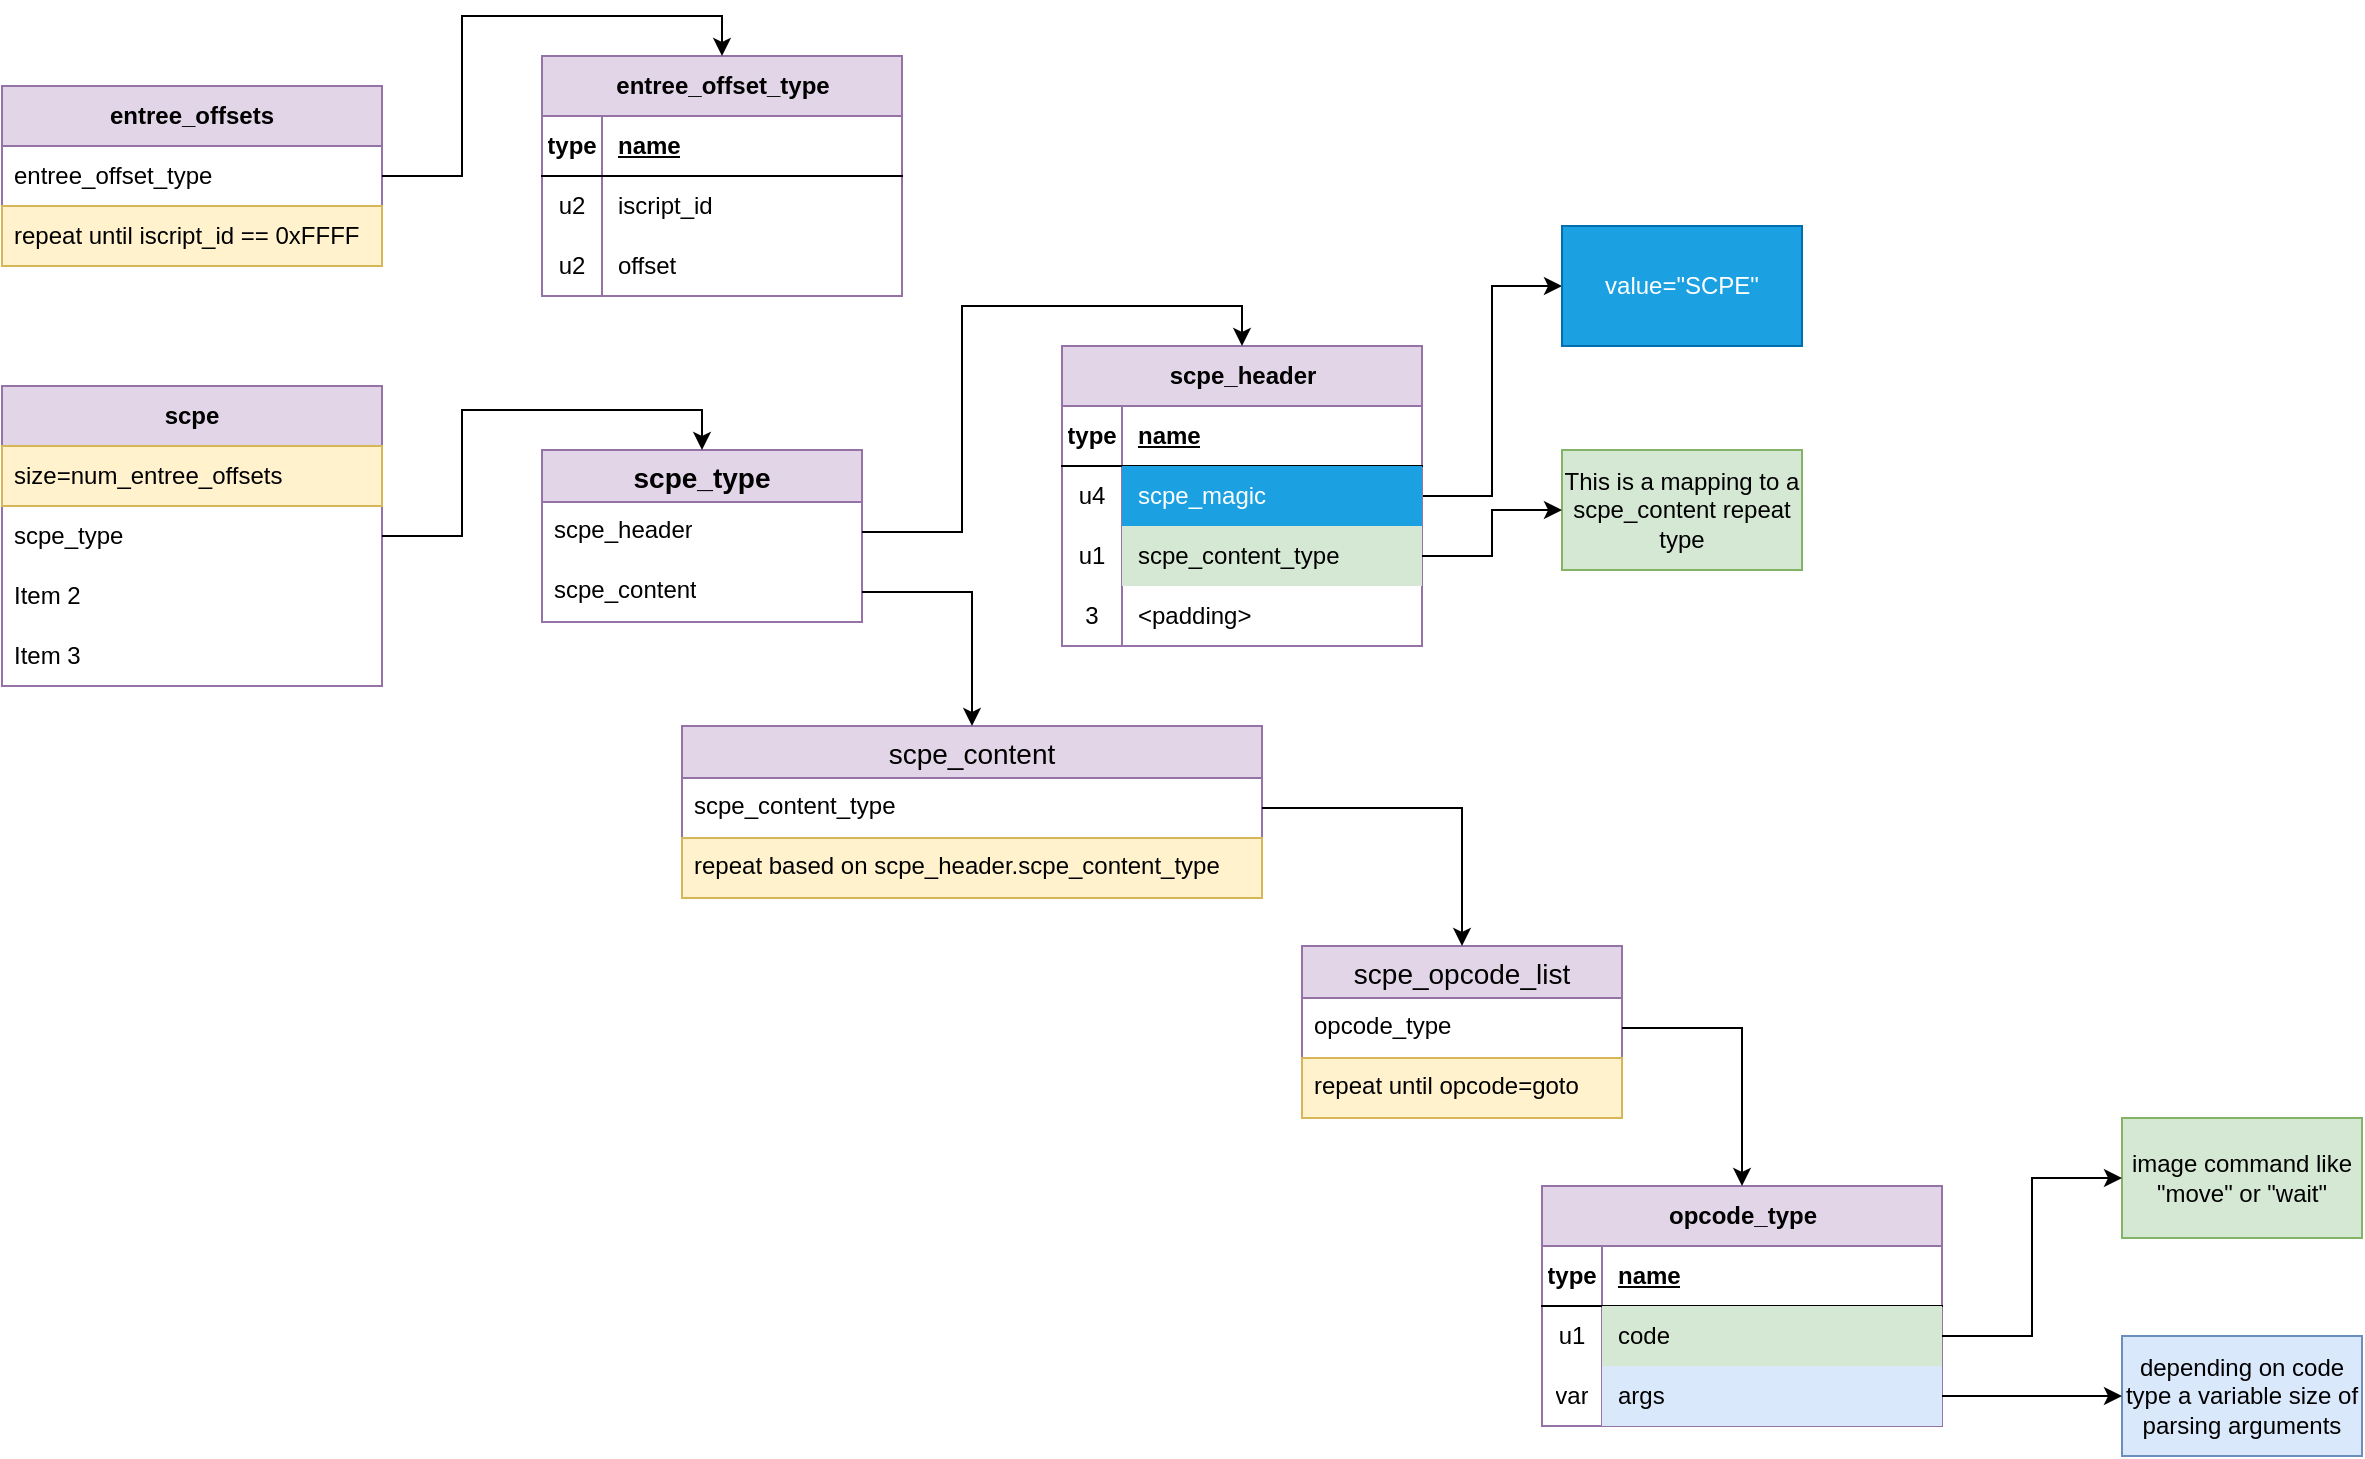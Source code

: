 <mxfile version="24.7.16">
  <diagram name="Seite-1" id="KFdxUCkT2mGUEJN-284l">
    <mxGraphModel dx="1018" dy="592" grid="1" gridSize="10" guides="1" tooltips="1" connect="1" arrows="1" fold="1" page="1" pageScale="1" pageWidth="827" pageHeight="1169" math="0" shadow="0">
      <root>
        <mxCell id="0" />
        <mxCell id="1" parent="0" />
        <mxCell id="UYgS50BEV_OBPUOMT7Mz-1" value="&lt;b&gt;entree_offsets&lt;/b&gt;" style="swimlane;fontStyle=0;childLayout=stackLayout;horizontal=1;startSize=30;horizontalStack=0;resizeParent=1;resizeParentMax=0;resizeLast=0;collapsible=1;marginBottom=0;whiteSpace=wrap;html=1;fillColor=#e1d5e7;strokeColor=#9673a6;" vertex="1" parent="1">
          <mxGeometry x="90" y="80" width="190" height="90" as="geometry" />
        </mxCell>
        <mxCell id="UYgS50BEV_OBPUOMT7Mz-2" value="&lt;span style=&quot;text-align: center; text-wrap: nowrap;&quot;&gt;entree_offset_type&lt;/span&gt;" style="text;strokeColor=none;fillColor=none;align=left;verticalAlign=middle;spacingLeft=4;spacingRight=4;overflow=hidden;points=[[0,0.5],[1,0.5]];portConstraint=eastwest;rotatable=0;whiteSpace=wrap;html=1;" vertex="1" parent="UYgS50BEV_OBPUOMT7Mz-1">
          <mxGeometry y="30" width="190" height="30" as="geometry" />
        </mxCell>
        <mxCell id="UYgS50BEV_OBPUOMT7Mz-4" value="repeat until iscript_id == 0xFFFF" style="text;strokeColor=#d6b656;fillColor=#fff2cc;align=left;verticalAlign=middle;spacingLeft=4;spacingRight=4;overflow=hidden;points=[[0,0.5],[1,0.5]];portConstraint=eastwest;rotatable=0;whiteSpace=wrap;html=1;" vertex="1" parent="UYgS50BEV_OBPUOMT7Mz-1">
          <mxGeometry y="60" width="190" height="30" as="geometry" />
        </mxCell>
        <mxCell id="UYgS50BEV_OBPUOMT7Mz-25" value="entree_offset_type" style="shape=table;startSize=30;container=1;collapsible=1;childLayout=tableLayout;fixedRows=1;rowLines=0;fontStyle=1;align=center;resizeLast=1;html=1;fillColor=#e1d5e7;strokeColor=#9673a6;" vertex="1" parent="1">
          <mxGeometry x="360" y="65" width="180" height="120" as="geometry" />
        </mxCell>
        <mxCell id="UYgS50BEV_OBPUOMT7Mz-26" value="" style="shape=tableRow;horizontal=0;startSize=0;swimlaneHead=0;swimlaneBody=0;fillColor=none;collapsible=0;dropTarget=0;points=[[0,0.5],[1,0.5]];portConstraint=eastwest;top=0;left=0;right=0;bottom=1;" vertex="1" parent="UYgS50BEV_OBPUOMT7Mz-25">
          <mxGeometry y="30" width="180" height="30" as="geometry" />
        </mxCell>
        <mxCell id="UYgS50BEV_OBPUOMT7Mz-27" value="type" style="shape=partialRectangle;connectable=0;fillColor=none;top=0;left=0;bottom=0;right=0;fontStyle=1;overflow=hidden;whiteSpace=wrap;html=1;" vertex="1" parent="UYgS50BEV_OBPUOMT7Mz-26">
          <mxGeometry width="30" height="30" as="geometry">
            <mxRectangle width="30" height="30" as="alternateBounds" />
          </mxGeometry>
        </mxCell>
        <mxCell id="UYgS50BEV_OBPUOMT7Mz-28" value="name" style="shape=partialRectangle;connectable=0;fillColor=none;top=0;left=0;bottom=0;right=0;align=left;spacingLeft=6;fontStyle=5;overflow=hidden;whiteSpace=wrap;html=1;" vertex="1" parent="UYgS50BEV_OBPUOMT7Mz-26">
          <mxGeometry x="30" width="150" height="30" as="geometry">
            <mxRectangle width="150" height="30" as="alternateBounds" />
          </mxGeometry>
        </mxCell>
        <mxCell id="UYgS50BEV_OBPUOMT7Mz-29" value="" style="shape=tableRow;horizontal=0;startSize=0;swimlaneHead=0;swimlaneBody=0;fillColor=none;collapsible=0;dropTarget=0;points=[[0,0.5],[1,0.5]];portConstraint=eastwest;top=0;left=0;right=0;bottom=0;" vertex="1" parent="UYgS50BEV_OBPUOMT7Mz-25">
          <mxGeometry y="60" width="180" height="30" as="geometry" />
        </mxCell>
        <mxCell id="UYgS50BEV_OBPUOMT7Mz-30" value="u2" style="shape=partialRectangle;connectable=0;fillColor=none;top=0;left=0;bottom=0;right=0;editable=1;overflow=hidden;whiteSpace=wrap;html=1;" vertex="1" parent="UYgS50BEV_OBPUOMT7Mz-29">
          <mxGeometry width="30" height="30" as="geometry">
            <mxRectangle width="30" height="30" as="alternateBounds" />
          </mxGeometry>
        </mxCell>
        <mxCell id="UYgS50BEV_OBPUOMT7Mz-31" value="iscript_id" style="shape=partialRectangle;connectable=0;fillColor=none;top=0;left=0;bottom=0;right=0;align=left;spacingLeft=6;overflow=hidden;whiteSpace=wrap;html=1;" vertex="1" parent="UYgS50BEV_OBPUOMT7Mz-29">
          <mxGeometry x="30" width="150" height="30" as="geometry">
            <mxRectangle width="150" height="30" as="alternateBounds" />
          </mxGeometry>
        </mxCell>
        <mxCell id="UYgS50BEV_OBPUOMT7Mz-32" value="" style="shape=tableRow;horizontal=0;startSize=0;swimlaneHead=0;swimlaneBody=0;fillColor=none;collapsible=0;dropTarget=0;points=[[0,0.5],[1,0.5]];portConstraint=eastwest;top=0;left=0;right=0;bottom=0;" vertex="1" parent="UYgS50BEV_OBPUOMT7Mz-25">
          <mxGeometry y="90" width="180" height="30" as="geometry" />
        </mxCell>
        <mxCell id="UYgS50BEV_OBPUOMT7Mz-33" value="u2" style="shape=partialRectangle;connectable=0;fillColor=none;top=0;left=0;bottom=0;right=0;editable=1;overflow=hidden;whiteSpace=wrap;html=1;" vertex="1" parent="UYgS50BEV_OBPUOMT7Mz-32">
          <mxGeometry width="30" height="30" as="geometry">
            <mxRectangle width="30" height="30" as="alternateBounds" />
          </mxGeometry>
        </mxCell>
        <mxCell id="UYgS50BEV_OBPUOMT7Mz-34" value="offset" style="shape=partialRectangle;connectable=0;fillColor=none;top=0;left=0;bottom=0;right=0;align=left;spacingLeft=6;overflow=hidden;whiteSpace=wrap;html=1;" vertex="1" parent="UYgS50BEV_OBPUOMT7Mz-32">
          <mxGeometry x="30" width="150" height="30" as="geometry">
            <mxRectangle width="150" height="30" as="alternateBounds" />
          </mxGeometry>
        </mxCell>
        <mxCell id="UYgS50BEV_OBPUOMT7Mz-38" style="edgeStyle=orthogonalEdgeStyle;rounded=0;orthogonalLoop=1;jettySize=auto;html=1;exitX=1;exitY=0.5;exitDx=0;exitDy=0;entryX=0.5;entryY=0;entryDx=0;entryDy=0;" edge="1" parent="1" source="UYgS50BEV_OBPUOMT7Mz-2" target="UYgS50BEV_OBPUOMT7Mz-25">
          <mxGeometry relative="1" as="geometry" />
        </mxCell>
        <mxCell id="UYgS50BEV_OBPUOMT7Mz-39" value="&lt;b&gt;scpe&lt;/b&gt;" style="swimlane;fontStyle=0;childLayout=stackLayout;horizontal=1;startSize=30;horizontalStack=0;resizeParent=1;resizeParentMax=0;resizeLast=0;collapsible=1;marginBottom=0;whiteSpace=wrap;html=1;fillColor=#e1d5e7;strokeColor=#9673a6;" vertex="1" parent="1">
          <mxGeometry x="90" y="230" width="190" height="150" as="geometry" />
        </mxCell>
        <mxCell id="UYgS50BEV_OBPUOMT7Mz-43" value="size=num_entree_offsets" style="text;strokeColor=#d6b656;fillColor=#fff2cc;align=left;verticalAlign=middle;spacingLeft=4;spacingRight=4;overflow=hidden;points=[[0,0.5],[1,0.5]];portConstraint=eastwest;rotatable=0;whiteSpace=wrap;html=1;" vertex="1" parent="UYgS50BEV_OBPUOMT7Mz-39">
          <mxGeometry y="30" width="190" height="30" as="geometry" />
        </mxCell>
        <mxCell id="UYgS50BEV_OBPUOMT7Mz-40" value="scpe_type" style="text;strokeColor=none;fillColor=none;align=left;verticalAlign=middle;spacingLeft=4;spacingRight=4;overflow=hidden;points=[[0,0.5],[1,0.5]];portConstraint=eastwest;rotatable=0;whiteSpace=wrap;html=1;" vertex="1" parent="UYgS50BEV_OBPUOMT7Mz-39">
          <mxGeometry y="60" width="190" height="30" as="geometry" />
        </mxCell>
        <mxCell id="UYgS50BEV_OBPUOMT7Mz-41" value="Item 2" style="text;strokeColor=none;fillColor=none;align=left;verticalAlign=middle;spacingLeft=4;spacingRight=4;overflow=hidden;points=[[0,0.5],[1,0.5]];portConstraint=eastwest;rotatable=0;whiteSpace=wrap;html=1;" vertex="1" parent="UYgS50BEV_OBPUOMT7Mz-39">
          <mxGeometry y="90" width="190" height="30" as="geometry" />
        </mxCell>
        <mxCell id="UYgS50BEV_OBPUOMT7Mz-42" value="Item 3" style="text;strokeColor=none;fillColor=none;align=left;verticalAlign=middle;spacingLeft=4;spacingRight=4;overflow=hidden;points=[[0,0.5],[1,0.5]];portConstraint=eastwest;rotatable=0;whiteSpace=wrap;html=1;" vertex="1" parent="UYgS50BEV_OBPUOMT7Mz-39">
          <mxGeometry y="120" width="190" height="30" as="geometry" />
        </mxCell>
        <mxCell id="UYgS50BEV_OBPUOMT7Mz-106" style="edgeStyle=orthogonalEdgeStyle;rounded=0;orthogonalLoop=1;jettySize=auto;html=1;entryX=0;entryY=0.5;entryDx=0;entryDy=0;" edge="1" parent="1" source="UYgS50BEV_OBPUOMT7Mz-44" target="UYgS50BEV_OBPUOMT7Mz-105">
          <mxGeometry relative="1" as="geometry" />
        </mxCell>
        <mxCell id="UYgS50BEV_OBPUOMT7Mz-44" value="scpe_header" style="shape=table;startSize=30;container=1;collapsible=1;childLayout=tableLayout;fixedRows=1;rowLines=0;fontStyle=1;align=center;resizeLast=1;html=1;fillColor=#e1d5e7;strokeColor=#9673a6;" vertex="1" parent="1">
          <mxGeometry x="620" y="210" width="180" height="150" as="geometry" />
        </mxCell>
        <mxCell id="UYgS50BEV_OBPUOMT7Mz-45" value="" style="shape=tableRow;horizontal=0;startSize=0;swimlaneHead=0;swimlaneBody=0;fillColor=none;collapsible=0;dropTarget=0;points=[[0,0.5],[1,0.5]];portConstraint=eastwest;top=0;left=0;right=0;bottom=1;" vertex="1" parent="UYgS50BEV_OBPUOMT7Mz-44">
          <mxGeometry y="30" width="180" height="30" as="geometry" />
        </mxCell>
        <mxCell id="UYgS50BEV_OBPUOMT7Mz-46" value="type" style="shape=partialRectangle;connectable=0;fillColor=none;top=0;left=0;bottom=0;right=0;fontStyle=1;overflow=hidden;whiteSpace=wrap;html=1;" vertex="1" parent="UYgS50BEV_OBPUOMT7Mz-45">
          <mxGeometry width="30" height="30" as="geometry">
            <mxRectangle width="30" height="30" as="alternateBounds" />
          </mxGeometry>
        </mxCell>
        <mxCell id="UYgS50BEV_OBPUOMT7Mz-47" value="name" style="shape=partialRectangle;connectable=0;fillColor=none;top=0;left=0;bottom=0;right=0;align=left;spacingLeft=6;fontStyle=5;overflow=hidden;whiteSpace=wrap;html=1;" vertex="1" parent="UYgS50BEV_OBPUOMT7Mz-45">
          <mxGeometry x="30" width="150" height="30" as="geometry">
            <mxRectangle width="150" height="30" as="alternateBounds" />
          </mxGeometry>
        </mxCell>
        <mxCell id="UYgS50BEV_OBPUOMT7Mz-48" value="" style="shape=tableRow;horizontal=0;startSize=0;swimlaneHead=0;swimlaneBody=0;fillColor=none;collapsible=0;dropTarget=0;points=[[0,0.5],[1,0.5]];portConstraint=eastwest;top=0;left=0;right=0;bottom=0;" vertex="1" parent="UYgS50BEV_OBPUOMT7Mz-44">
          <mxGeometry y="60" width="180" height="30" as="geometry" />
        </mxCell>
        <mxCell id="UYgS50BEV_OBPUOMT7Mz-49" value="u4" style="shape=partialRectangle;connectable=0;fillColor=none;top=0;left=0;bottom=0;right=0;editable=1;overflow=hidden;whiteSpace=wrap;html=1;perimeterSpacing=2;" vertex="1" parent="UYgS50BEV_OBPUOMT7Mz-48">
          <mxGeometry width="30" height="30" as="geometry">
            <mxRectangle width="30" height="30" as="alternateBounds" />
          </mxGeometry>
        </mxCell>
        <mxCell id="UYgS50BEV_OBPUOMT7Mz-50" value="scpe_magic" style="shape=partialRectangle;connectable=0;top=0;left=0;bottom=0;right=0;align=left;spacingLeft=6;overflow=hidden;whiteSpace=wrap;html=1;perimeterSpacing=2;strokeWidth=1;shadow=0;fillStyle=auto;fillColor=#1ba1e2;fontColor=#ffffff;strokeColor=#006EAF;" vertex="1" parent="UYgS50BEV_OBPUOMT7Mz-48">
          <mxGeometry x="30" width="150" height="30" as="geometry">
            <mxRectangle width="150" height="30" as="alternateBounds" />
          </mxGeometry>
        </mxCell>
        <mxCell id="UYgS50BEV_OBPUOMT7Mz-51" value="" style="shape=tableRow;horizontal=0;startSize=0;swimlaneHead=0;swimlaneBody=0;fillColor=none;collapsible=0;dropTarget=0;points=[[0,0.5],[1,0.5]];portConstraint=eastwest;top=0;left=0;right=0;bottom=0;" vertex="1" parent="UYgS50BEV_OBPUOMT7Mz-44">
          <mxGeometry y="90" width="180" height="30" as="geometry" />
        </mxCell>
        <mxCell id="UYgS50BEV_OBPUOMT7Mz-52" value="u1" style="shape=partialRectangle;connectable=0;fillColor=none;top=0;left=0;bottom=0;right=0;editable=1;overflow=hidden;whiteSpace=wrap;html=1;" vertex="1" parent="UYgS50BEV_OBPUOMT7Mz-51">
          <mxGeometry width="30" height="30" as="geometry">
            <mxRectangle width="30" height="30" as="alternateBounds" />
          </mxGeometry>
        </mxCell>
        <mxCell id="UYgS50BEV_OBPUOMT7Mz-53" value="scpe_content_type" style="shape=partialRectangle;connectable=0;fillColor=#d5e8d4;top=0;left=0;bottom=0;right=0;align=left;spacingLeft=6;overflow=hidden;whiteSpace=wrap;html=1;strokeColor=#82b366;" vertex="1" parent="UYgS50BEV_OBPUOMT7Mz-51">
          <mxGeometry x="30" width="150" height="30" as="geometry">
            <mxRectangle width="150" height="30" as="alternateBounds" />
          </mxGeometry>
        </mxCell>
        <mxCell id="UYgS50BEV_OBPUOMT7Mz-62" style="shape=tableRow;horizontal=0;startSize=0;swimlaneHead=0;swimlaneBody=0;fillColor=none;collapsible=0;dropTarget=0;points=[[0,0.5],[1,0.5]];portConstraint=eastwest;top=0;left=0;right=0;bottom=0;" vertex="1" parent="UYgS50BEV_OBPUOMT7Mz-44">
          <mxGeometry y="120" width="180" height="30" as="geometry" />
        </mxCell>
        <mxCell id="UYgS50BEV_OBPUOMT7Mz-63" value="3" style="shape=partialRectangle;connectable=0;fillColor=none;top=0;left=0;bottom=0;right=0;editable=1;overflow=hidden;whiteSpace=wrap;html=1;" vertex="1" parent="UYgS50BEV_OBPUOMT7Mz-62">
          <mxGeometry width="30" height="30" as="geometry">
            <mxRectangle width="30" height="30" as="alternateBounds" />
          </mxGeometry>
        </mxCell>
        <mxCell id="UYgS50BEV_OBPUOMT7Mz-64" value="&amp;lt;padding&amp;gt;" style="shape=partialRectangle;connectable=0;fillColor=none;top=0;left=0;bottom=0;right=0;align=left;spacingLeft=6;overflow=hidden;whiteSpace=wrap;html=1;" vertex="1" parent="UYgS50BEV_OBPUOMT7Mz-62">
          <mxGeometry x="30" width="150" height="30" as="geometry">
            <mxRectangle width="150" height="30" as="alternateBounds" />
          </mxGeometry>
        </mxCell>
        <mxCell id="UYgS50BEV_OBPUOMT7Mz-54" value="scpe_type" style="swimlane;fontStyle=1;childLayout=stackLayout;horizontal=1;startSize=26;horizontalStack=0;resizeParent=1;resizeParentMax=0;resizeLast=0;collapsible=1;marginBottom=0;align=center;fontSize=14;fillColor=#e1d5e7;strokeColor=#9673a6;" vertex="1" parent="1">
          <mxGeometry x="360" y="262" width="160" height="86" as="geometry" />
        </mxCell>
        <mxCell id="UYgS50BEV_OBPUOMT7Mz-55" value="scpe_header" style="text;strokeColor=none;fillColor=none;spacingLeft=4;spacingRight=4;overflow=hidden;rotatable=0;points=[[0,0.5],[1,0.5]];portConstraint=eastwest;fontSize=12;whiteSpace=wrap;html=1;" vertex="1" parent="UYgS50BEV_OBPUOMT7Mz-54">
          <mxGeometry y="26" width="160" height="30" as="geometry" />
        </mxCell>
        <mxCell id="UYgS50BEV_OBPUOMT7Mz-56" value="scpe_content" style="text;strokeColor=none;fillColor=none;spacingLeft=4;spacingRight=4;overflow=hidden;rotatable=0;points=[[0,0.5],[1,0.5]];portConstraint=eastwest;fontSize=12;whiteSpace=wrap;html=1;" vertex="1" parent="UYgS50BEV_OBPUOMT7Mz-54">
          <mxGeometry y="56" width="160" height="30" as="geometry" />
        </mxCell>
        <mxCell id="UYgS50BEV_OBPUOMT7Mz-59" style="edgeStyle=orthogonalEdgeStyle;rounded=0;orthogonalLoop=1;jettySize=auto;html=1;exitX=1;exitY=0.5;exitDx=0;exitDy=0;entryX=0.5;entryY=0;entryDx=0;entryDy=0;" edge="1" parent="1" source="UYgS50BEV_OBPUOMT7Mz-40" target="UYgS50BEV_OBPUOMT7Mz-54">
          <mxGeometry relative="1" as="geometry" />
        </mxCell>
        <mxCell id="UYgS50BEV_OBPUOMT7Mz-61" style="edgeStyle=orthogonalEdgeStyle;rounded=0;orthogonalLoop=1;jettySize=auto;html=1;entryX=0.5;entryY=0;entryDx=0;entryDy=0;" edge="1" parent="1" source="UYgS50BEV_OBPUOMT7Mz-55" target="UYgS50BEV_OBPUOMT7Mz-44">
          <mxGeometry relative="1" as="geometry" />
        </mxCell>
        <mxCell id="UYgS50BEV_OBPUOMT7Mz-78" value="scpe_content" style="swimlane;fontStyle=0;childLayout=stackLayout;horizontal=1;startSize=26;horizontalStack=0;resizeParent=1;resizeParentMax=0;resizeLast=0;collapsible=1;marginBottom=0;align=center;fontSize=14;fillColor=#e1d5e7;strokeColor=#9673a6;" vertex="1" parent="1">
          <mxGeometry x="430" y="400" width="290" height="86" as="geometry" />
        </mxCell>
        <mxCell id="UYgS50BEV_OBPUOMT7Mz-79" value="scpe_content_type" style="text;strokeColor=none;fillColor=none;spacingLeft=4;spacingRight=4;overflow=hidden;rotatable=0;points=[[0,0.5],[1,0.5]];portConstraint=eastwest;fontSize=12;whiteSpace=wrap;html=1;" vertex="1" parent="UYgS50BEV_OBPUOMT7Mz-78">
          <mxGeometry y="26" width="290" height="30" as="geometry" />
        </mxCell>
        <mxCell id="UYgS50BEV_OBPUOMT7Mz-81" value="repeat based on&amp;nbsp;&lt;span style=&quot;text-align: center; text-wrap: nowrap;&quot;&gt;scpe_header.&lt;/span&gt;scpe_content_type" style="text;strokeColor=#d6b656;fillColor=#fff2cc;spacingLeft=4;spacingRight=4;overflow=hidden;rotatable=0;points=[[0,0.5],[1,0.5]];portConstraint=eastwest;fontSize=12;whiteSpace=wrap;html=1;" vertex="1" parent="UYgS50BEV_OBPUOMT7Mz-78">
          <mxGeometry y="56" width="290" height="30" as="geometry" />
        </mxCell>
        <mxCell id="UYgS50BEV_OBPUOMT7Mz-82" style="edgeStyle=orthogonalEdgeStyle;rounded=0;orthogonalLoop=1;jettySize=auto;html=1;" edge="1" parent="1" source="UYgS50BEV_OBPUOMT7Mz-56" target="UYgS50BEV_OBPUOMT7Mz-78">
          <mxGeometry relative="1" as="geometry" />
        </mxCell>
        <mxCell id="UYgS50BEV_OBPUOMT7Mz-83" value="This is a mapping to a scpe_content repeat type" style="rounded=0;whiteSpace=wrap;html=1;fillColor=#d5e8d4;strokeColor=#82b366;" vertex="1" parent="1">
          <mxGeometry x="870" y="262" width="120" height="60" as="geometry" />
        </mxCell>
        <mxCell id="UYgS50BEV_OBPUOMT7Mz-84" style="edgeStyle=orthogonalEdgeStyle;rounded=0;orthogonalLoop=1;jettySize=auto;html=1;entryX=0;entryY=0.5;entryDx=0;entryDy=0;" edge="1" parent="1" source="UYgS50BEV_OBPUOMT7Mz-51" target="UYgS50BEV_OBPUOMT7Mz-83">
          <mxGeometry relative="1" as="geometry" />
        </mxCell>
        <mxCell id="UYgS50BEV_OBPUOMT7Mz-85" value="scpe_opcode_list" style="swimlane;fontStyle=0;childLayout=stackLayout;horizontal=1;startSize=26;horizontalStack=0;resizeParent=1;resizeParentMax=0;resizeLast=0;collapsible=1;marginBottom=0;align=center;fontSize=14;fillColor=#e1d5e7;strokeColor=#9673a6;" vertex="1" parent="1">
          <mxGeometry x="740" y="510" width="160" height="86" as="geometry" />
        </mxCell>
        <mxCell id="UYgS50BEV_OBPUOMT7Mz-86" value="opcode_type" style="text;strokeColor=none;fillColor=none;spacingLeft=4;spacingRight=4;overflow=hidden;rotatable=0;points=[[0,0.5],[1,0.5]];portConstraint=eastwest;fontSize=12;whiteSpace=wrap;html=1;" vertex="1" parent="UYgS50BEV_OBPUOMT7Mz-85">
          <mxGeometry y="26" width="160" height="30" as="geometry" />
        </mxCell>
        <mxCell id="UYgS50BEV_OBPUOMT7Mz-88" value="repeat until opcode=goto" style="text;strokeColor=#d6b656;fillColor=#fff2cc;spacingLeft=4;spacingRight=4;overflow=hidden;rotatable=0;points=[[0,0.5],[1,0.5]];portConstraint=eastwest;fontSize=12;whiteSpace=wrap;html=1;" vertex="1" parent="UYgS50BEV_OBPUOMT7Mz-85">
          <mxGeometry y="56" width="160" height="30" as="geometry" />
        </mxCell>
        <mxCell id="UYgS50BEV_OBPUOMT7Mz-89" style="edgeStyle=orthogonalEdgeStyle;rounded=0;orthogonalLoop=1;jettySize=auto;html=1;entryX=0.5;entryY=0;entryDx=0;entryDy=0;" edge="1" parent="1" source="UYgS50BEV_OBPUOMT7Mz-79" target="UYgS50BEV_OBPUOMT7Mz-85">
          <mxGeometry relative="1" as="geometry" />
        </mxCell>
        <mxCell id="UYgS50BEV_OBPUOMT7Mz-95" value="opcode_type" style="shape=table;startSize=30;container=1;collapsible=1;childLayout=tableLayout;fixedRows=1;rowLines=0;fontStyle=1;align=center;resizeLast=1;html=1;fillColor=#e1d5e7;strokeColor=#9673a6;" vertex="1" parent="1">
          <mxGeometry x="860" y="630" width="200" height="120" as="geometry" />
        </mxCell>
        <mxCell id="UYgS50BEV_OBPUOMT7Mz-96" value="" style="shape=tableRow;horizontal=0;startSize=0;swimlaneHead=0;swimlaneBody=0;fillColor=none;collapsible=0;dropTarget=0;points=[[0,0.5],[1,0.5]];portConstraint=eastwest;top=0;left=0;right=0;bottom=1;" vertex="1" parent="UYgS50BEV_OBPUOMT7Mz-95">
          <mxGeometry y="30" width="200" height="30" as="geometry" />
        </mxCell>
        <mxCell id="UYgS50BEV_OBPUOMT7Mz-97" value="type" style="shape=partialRectangle;connectable=0;fillColor=none;top=0;left=0;bottom=0;right=0;fontStyle=1;overflow=hidden;whiteSpace=wrap;html=1;" vertex="1" parent="UYgS50BEV_OBPUOMT7Mz-96">
          <mxGeometry width="30" height="30" as="geometry">
            <mxRectangle width="30" height="30" as="alternateBounds" />
          </mxGeometry>
        </mxCell>
        <mxCell id="UYgS50BEV_OBPUOMT7Mz-98" value="name" style="shape=partialRectangle;connectable=0;fillColor=none;top=0;left=0;bottom=0;right=0;align=left;spacingLeft=6;fontStyle=5;overflow=hidden;whiteSpace=wrap;html=1;" vertex="1" parent="UYgS50BEV_OBPUOMT7Mz-96">
          <mxGeometry x="30" width="170" height="30" as="geometry">
            <mxRectangle width="170" height="30" as="alternateBounds" />
          </mxGeometry>
        </mxCell>
        <mxCell id="UYgS50BEV_OBPUOMT7Mz-99" value="" style="shape=tableRow;horizontal=0;startSize=0;swimlaneHead=0;swimlaneBody=0;fillColor=none;collapsible=0;dropTarget=0;points=[[0,0.5],[1,0.5]];portConstraint=eastwest;top=0;left=0;right=0;bottom=0;" vertex="1" parent="UYgS50BEV_OBPUOMT7Mz-95">
          <mxGeometry y="60" width="200" height="30" as="geometry" />
        </mxCell>
        <mxCell id="UYgS50BEV_OBPUOMT7Mz-100" value="u1" style="shape=partialRectangle;connectable=0;fillColor=none;top=0;left=0;bottom=0;right=0;editable=1;overflow=hidden;whiteSpace=wrap;html=1;" vertex="1" parent="UYgS50BEV_OBPUOMT7Mz-99">
          <mxGeometry width="30" height="30" as="geometry">
            <mxRectangle width="30" height="30" as="alternateBounds" />
          </mxGeometry>
        </mxCell>
        <mxCell id="UYgS50BEV_OBPUOMT7Mz-101" value="code" style="shape=partialRectangle;connectable=0;fillColor=#d5e8d4;top=0;left=0;bottom=0;right=0;align=left;spacingLeft=6;overflow=hidden;whiteSpace=wrap;html=1;strokeColor=#82b366;" vertex="1" parent="UYgS50BEV_OBPUOMT7Mz-99">
          <mxGeometry x="30" width="170" height="30" as="geometry">
            <mxRectangle width="170" height="30" as="alternateBounds" />
          </mxGeometry>
        </mxCell>
        <mxCell id="UYgS50BEV_OBPUOMT7Mz-102" value="" style="shape=tableRow;horizontal=0;startSize=0;swimlaneHead=0;swimlaneBody=0;fillColor=none;collapsible=0;dropTarget=0;points=[[0,0.5],[1,0.5]];portConstraint=eastwest;top=0;left=0;right=0;bottom=0;" vertex="1" parent="UYgS50BEV_OBPUOMT7Mz-95">
          <mxGeometry y="90" width="200" height="30" as="geometry" />
        </mxCell>
        <mxCell id="UYgS50BEV_OBPUOMT7Mz-103" value="var" style="shape=partialRectangle;connectable=0;fillColor=none;top=0;left=0;bottom=0;right=0;editable=1;overflow=hidden;whiteSpace=wrap;html=1;" vertex="1" parent="UYgS50BEV_OBPUOMT7Mz-102">
          <mxGeometry width="30" height="30" as="geometry">
            <mxRectangle width="30" height="30" as="alternateBounds" />
          </mxGeometry>
        </mxCell>
        <mxCell id="UYgS50BEV_OBPUOMT7Mz-104" value="args" style="shape=partialRectangle;connectable=0;fillColor=#dae8fc;top=0;left=0;bottom=0;right=0;align=left;spacingLeft=6;overflow=hidden;whiteSpace=wrap;html=1;strokeColor=#6c8ebf;" vertex="1" parent="UYgS50BEV_OBPUOMT7Mz-102">
          <mxGeometry x="30" width="170" height="30" as="geometry">
            <mxRectangle width="170" height="30" as="alternateBounds" />
          </mxGeometry>
        </mxCell>
        <mxCell id="UYgS50BEV_OBPUOMT7Mz-105" value="value=&quot;SCPE&quot;" style="rounded=0;whiteSpace=wrap;html=1;fillColor=#1ba1e2;fontColor=#ffffff;strokeColor=#006EAF;" vertex="1" parent="1">
          <mxGeometry x="870" y="150" width="120" height="60" as="geometry" />
        </mxCell>
        <mxCell id="UYgS50BEV_OBPUOMT7Mz-107" style="edgeStyle=orthogonalEdgeStyle;rounded=0;orthogonalLoop=1;jettySize=auto;html=1;" edge="1" parent="1" source="UYgS50BEV_OBPUOMT7Mz-86" target="UYgS50BEV_OBPUOMT7Mz-95">
          <mxGeometry relative="1" as="geometry" />
        </mxCell>
        <mxCell id="UYgS50BEV_OBPUOMT7Mz-108" value="image command like &quot;move&quot; or &quot;wait&quot;" style="rounded=0;whiteSpace=wrap;html=1;fillColor=#d5e8d4;strokeColor=#82b366;" vertex="1" parent="1">
          <mxGeometry x="1150" y="596" width="120" height="60" as="geometry" />
        </mxCell>
        <mxCell id="UYgS50BEV_OBPUOMT7Mz-109" style="edgeStyle=orthogonalEdgeStyle;rounded=0;orthogonalLoop=1;jettySize=auto;html=1;entryX=0;entryY=0.5;entryDx=0;entryDy=0;" edge="1" parent="1" source="UYgS50BEV_OBPUOMT7Mz-99" target="UYgS50BEV_OBPUOMT7Mz-108">
          <mxGeometry relative="1" as="geometry" />
        </mxCell>
        <mxCell id="UYgS50BEV_OBPUOMT7Mz-110" value="depending on code type a variable size of parsing arguments" style="rounded=0;whiteSpace=wrap;html=1;fillColor=#dae8fc;strokeColor=#6c8ebf;" vertex="1" parent="1">
          <mxGeometry x="1150" y="705" width="120" height="60" as="geometry" />
        </mxCell>
        <mxCell id="UYgS50BEV_OBPUOMT7Mz-111" style="edgeStyle=orthogonalEdgeStyle;rounded=0;orthogonalLoop=1;jettySize=auto;html=1;" edge="1" parent="1" source="UYgS50BEV_OBPUOMT7Mz-102" target="UYgS50BEV_OBPUOMT7Mz-110">
          <mxGeometry relative="1" as="geometry" />
        </mxCell>
      </root>
    </mxGraphModel>
  </diagram>
</mxfile>

